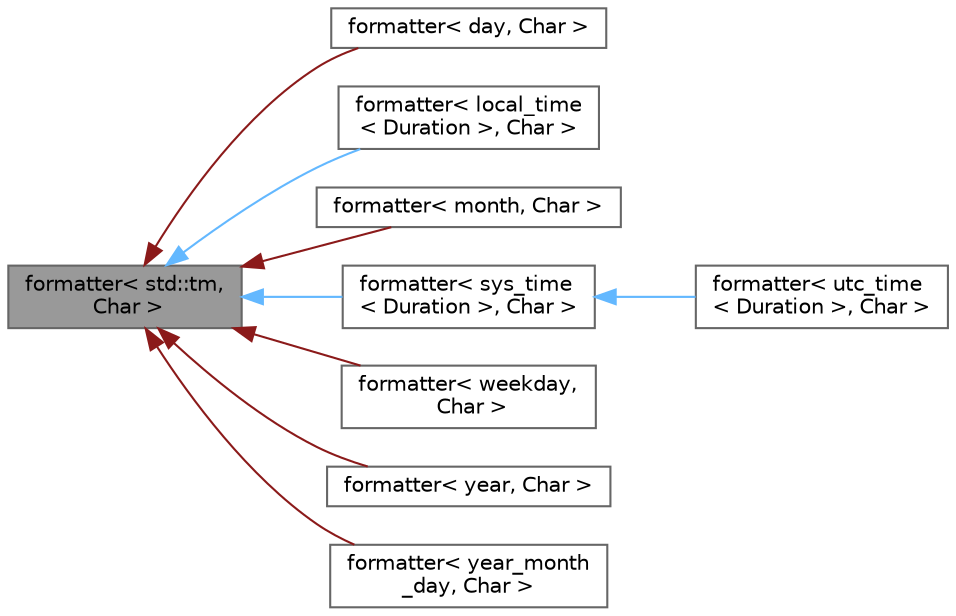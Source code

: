 digraph "formatter&lt; std::tm, Char &gt;"
{
 // LATEX_PDF_SIZE
  bgcolor="transparent";
  edge [fontname=Helvetica,fontsize=10,labelfontname=Helvetica,labelfontsize=10];
  node [fontname=Helvetica,fontsize=10,shape=box,height=0.2,width=0.4];
  rankdir="LR";
  Node1 [id="Node000001",label="formatter\< std::tm,\l Char \>",height=0.2,width=0.4,color="gray40", fillcolor="grey60", style="filled", fontcolor="black",tooltip=" "];
  Node1 -> Node2 [id="edge1_Node000001_Node000002",dir="back",color="firebrick4",style="solid",tooltip=" "];
  Node2 [id="Node000002",label="formatter\< day, Char \>",height=0.2,width=0.4,color="gray40", fillcolor="white", style="filled",URL="$structformatter_3_01day_00_01_char_01_4.html",tooltip=" "];
  Node1 -> Node3 [id="edge2_Node000001_Node000003",dir="back",color="steelblue1",style="solid",tooltip=" "];
  Node3 [id="Node000003",label="formatter\< local_time\l\< Duration \>, Char \>",height=0.2,width=0.4,color="gray40", fillcolor="white", style="filled",URL="$structformatter_3_01local__time_3_01_duration_01_4_00_01_char_01_4.html",tooltip=" "];
  Node1 -> Node4 [id="edge3_Node000001_Node000004",dir="back",color="firebrick4",style="solid",tooltip=" "];
  Node4 [id="Node000004",label="formatter\< month, Char \>",height=0.2,width=0.4,color="gray40", fillcolor="white", style="filled",URL="$structformatter_3_01month_00_01_char_01_4.html",tooltip=" "];
  Node1 -> Node5 [id="edge4_Node000001_Node000005",dir="back",color="steelblue1",style="solid",tooltip=" "];
  Node5 [id="Node000005",label="formatter\< sys_time\l\< Duration \>, Char \>",height=0.2,width=0.4,color="gray40", fillcolor="white", style="filled",URL="$structformatter_3_01sys__time_3_01_duration_01_4_00_01_char_01_4.html",tooltip=" "];
  Node5 -> Node6 [id="edge5_Node000005_Node000006",dir="back",color="steelblue1",style="solid",tooltip=" "];
  Node6 [id="Node000006",label="formatter\< utc_time\l\< Duration \>, Char \>",height=0.2,width=0.4,color="gray40", fillcolor="white", style="filled",URL="$structformatter_3_01utc__time_3_01_duration_01_4_00_01_char_01_4.html",tooltip=" "];
  Node1 -> Node7 [id="edge6_Node000001_Node000007",dir="back",color="firebrick4",style="solid",tooltip=" "];
  Node7 [id="Node000007",label="formatter\< weekday,\l Char \>",height=0.2,width=0.4,color="gray40", fillcolor="white", style="filled",URL="$structformatter_3_01weekday_00_01_char_01_4.html",tooltip=" "];
  Node1 -> Node8 [id="edge7_Node000001_Node000008",dir="back",color="firebrick4",style="solid",tooltip=" "];
  Node8 [id="Node000008",label="formatter\< year, Char \>",height=0.2,width=0.4,color="gray40", fillcolor="white", style="filled",URL="$structformatter_3_01year_00_01_char_01_4.html",tooltip=" "];
  Node1 -> Node9 [id="edge8_Node000001_Node000009",dir="back",color="firebrick4",style="solid",tooltip=" "];
  Node9 [id="Node000009",label="formatter\< year_month\l_day, Char \>",height=0.2,width=0.4,color="gray40", fillcolor="white", style="filled",URL="$structformatter_3_01year__month__day_00_01_char_01_4.html",tooltip=" "];
}
